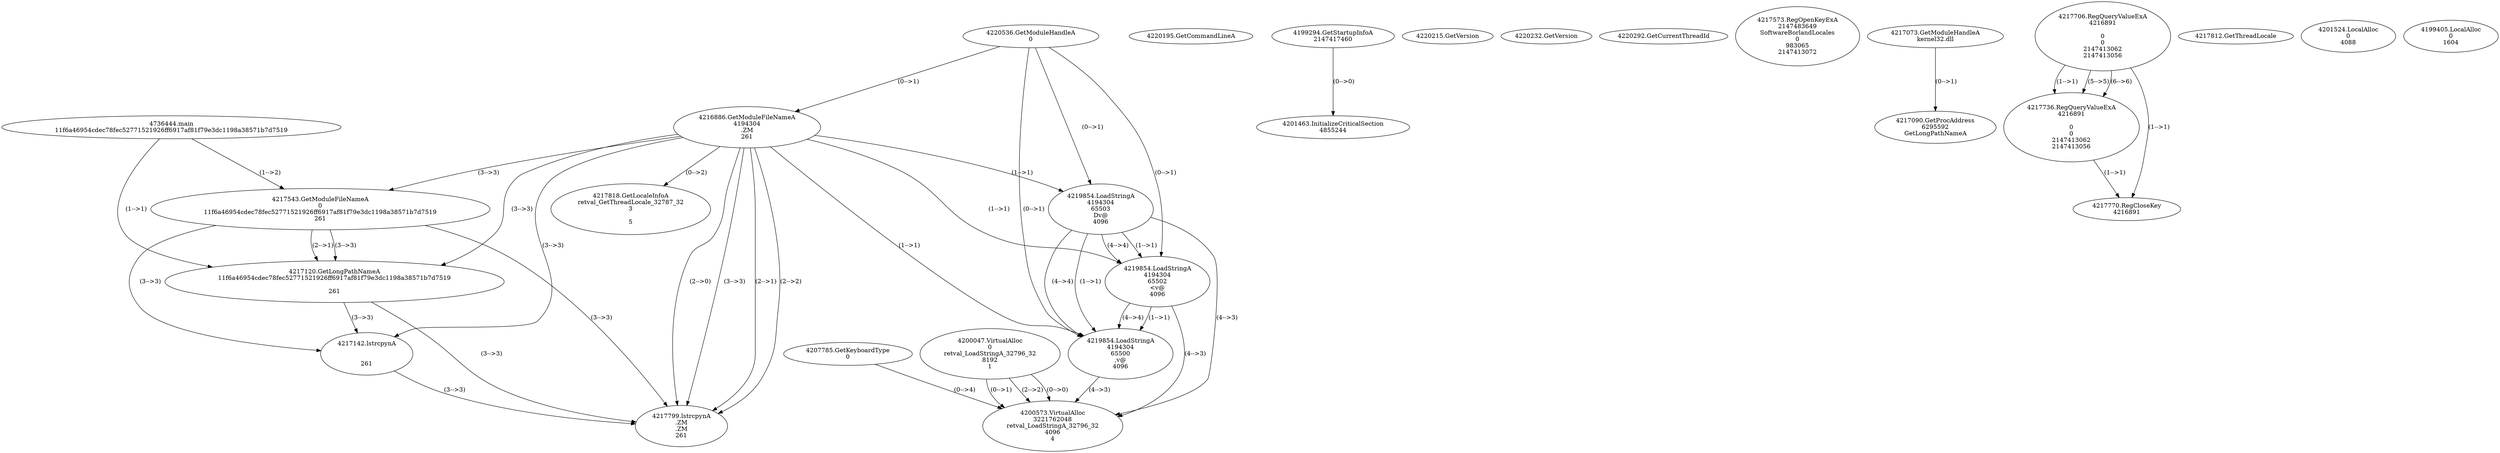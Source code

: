 // Global SCDG with merge call
digraph {
	0 [label="4736444.main
11f6a46954cdec78fec52771521926ff6917af81f79e3dc1198a38571b7d7519"]
	1 [label="4220536.GetModuleHandleA
0"]
	2 [label="4207785.GetKeyboardType
0"]
	3 [label="4220195.GetCommandLineA
"]
	4 [label="4199294.GetStartupInfoA
2147417460"]
	5 [label="4220215.GetVersion
"]
	6 [label="4220232.GetVersion
"]
	7 [label="4220292.GetCurrentThreadId
"]
	8 [label="4216886.GetModuleFileNameA
4194304
.ZM
261"]
	1 -> 8 [label="(0-->1)"]
	9 [label="4217543.GetModuleFileNameA
0
11f6a46954cdec78fec52771521926ff6917af81f79e3dc1198a38571b7d7519
261"]
	0 -> 9 [label="(1-->2)"]
	8 -> 9 [label="(3-->3)"]
	10 [label="4217573.RegOpenKeyExA
2147483649
Software\Borland\Locales
0
983065
2147413072"]
	11 [label="4217073.GetModuleHandleA
kernel32.dll"]
	12 [label="4217090.GetProcAddress
6295592
GetLongPathNameA"]
	11 -> 12 [label="(0-->1)"]
	13 [label="4217120.GetLongPathNameA
11f6a46954cdec78fec52771521926ff6917af81f79e3dc1198a38571b7d7519

261"]
	0 -> 13 [label="(1-->1)"]
	9 -> 13 [label="(2-->1)"]
	8 -> 13 [label="(3-->3)"]
	9 -> 13 [label="(3-->3)"]
	14 [label="4217142.lstrcpynA


261"]
	8 -> 14 [label="(3-->3)"]
	9 -> 14 [label="(3-->3)"]
	13 -> 14 [label="(3-->3)"]
	15 [label="4217706.RegQueryValueExA
4216891

0
0
2147413062
2147413056"]
	16 [label="4217736.RegQueryValueExA
4216891

0
0
2147413062
2147413056"]
	15 -> 16 [label="(1-->1)"]
	15 -> 16 [label="(5-->5)"]
	15 -> 16 [label="(6-->6)"]
	17 [label="4217770.RegCloseKey
4216891"]
	15 -> 17 [label="(1-->1)"]
	16 -> 17 [label="(1-->1)"]
	18 [label="4217799.lstrcpynA
.ZM
.ZM
261"]
	8 -> 18 [label="(2-->1)"]
	8 -> 18 [label="(2-->2)"]
	8 -> 18 [label="(3-->3)"]
	9 -> 18 [label="(3-->3)"]
	13 -> 18 [label="(3-->3)"]
	14 -> 18 [label="(3-->3)"]
	8 -> 18 [label="(2-->0)"]
	19 [label="4217812.GetThreadLocale
"]
	20 [label="4217818.GetLocaleInfoA
retval_GetThreadLocale_32787_32
3

5"]
	8 -> 20 [label="(0-->2)"]
	21 [label="4219854.LoadStringA
4194304
65503
Dv@
4096"]
	1 -> 21 [label="(0-->1)"]
	8 -> 21 [label="(1-->1)"]
	22 [label="4219854.LoadStringA
4194304
65502
<v@
4096"]
	1 -> 22 [label="(0-->1)"]
	8 -> 22 [label="(1-->1)"]
	21 -> 22 [label="(1-->1)"]
	21 -> 22 [label="(4-->4)"]
	23 [label="4219854.LoadStringA
4194304
65500
,v@
4096"]
	1 -> 23 [label="(0-->1)"]
	8 -> 23 [label="(1-->1)"]
	21 -> 23 [label="(1-->1)"]
	22 -> 23 [label="(1-->1)"]
	21 -> 23 [label="(4-->4)"]
	22 -> 23 [label="(4-->4)"]
	24 [label="4201463.InitializeCriticalSection
4855244"]
	4 -> 24 [label="(0-->0)"]
	25 [label="4201524.LocalAlloc
0
4088"]
	26 [label="4200047.VirtualAlloc
0
retval_LoadStringA_32796_32
8192
1"]
	27 [label="4199405.LocalAlloc
0
1604"]
	28 [label="4200573.VirtualAlloc
3221762048
retval_LoadStringA_32796_32
4096
4"]
	26 -> 28 [label="(0-->1)"]
	26 -> 28 [label="(2-->2)"]
	21 -> 28 [label="(4-->3)"]
	22 -> 28 [label="(4-->3)"]
	23 -> 28 [label="(4-->3)"]
	2 -> 28 [label="(0-->4)"]
	26 -> 28 [label="(0-->0)"]
}
